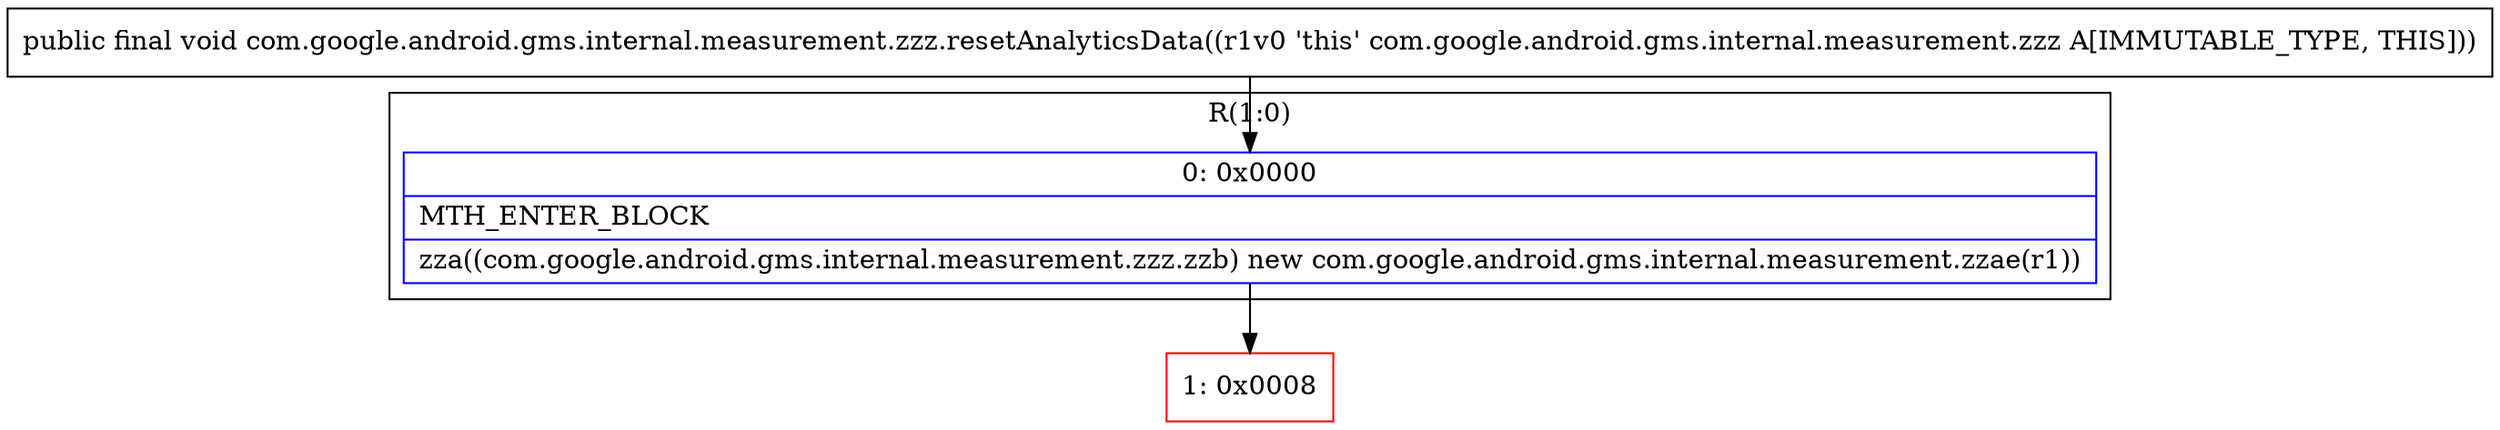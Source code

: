 digraph "CFG forcom.google.android.gms.internal.measurement.zzz.resetAnalyticsData()V" {
subgraph cluster_Region_1349901871 {
label = "R(1:0)";
node [shape=record,color=blue];
Node_0 [shape=record,label="{0\:\ 0x0000|MTH_ENTER_BLOCK\l|zza((com.google.android.gms.internal.measurement.zzz.zzb) new com.google.android.gms.internal.measurement.zzae(r1))\l}"];
}
Node_1 [shape=record,color=red,label="{1\:\ 0x0008}"];
MethodNode[shape=record,label="{public final void com.google.android.gms.internal.measurement.zzz.resetAnalyticsData((r1v0 'this' com.google.android.gms.internal.measurement.zzz A[IMMUTABLE_TYPE, THIS])) }"];
MethodNode -> Node_0;
Node_0 -> Node_1;
}


